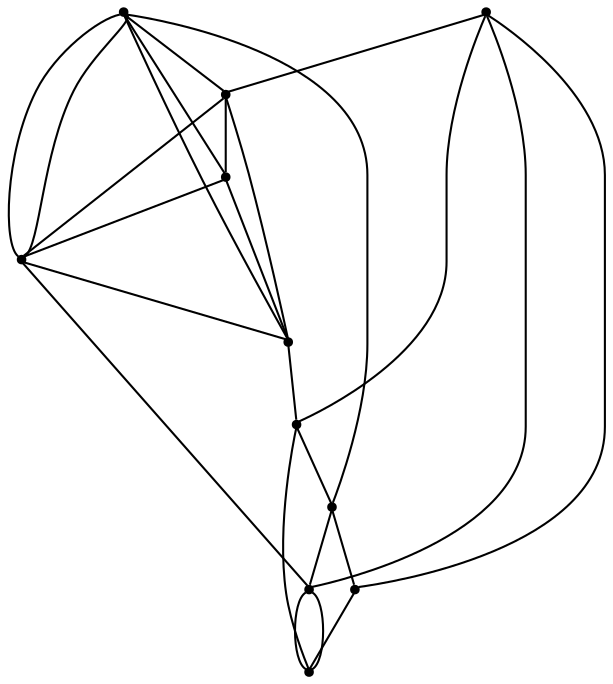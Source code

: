 graph {
  node [shape=point,comment="{\"directed\":false,\"doi\":\"10.1007/3-540-45848-4_26 \",\"figure\":\"12\"}"]

  v0 [pos="1274.4583129882812,801.4508796460705"]
  v1 [pos="1236.9583129882812,801.4508796460705"]
  v2 [pos="1424.4583129882812,801.4508796460705"]
  v3 [pos="1452.5833129882812,801.4508796460705"]
  v4 [pos="1499.4583129882812,801.4508796460705"]
  v5 [pos="1424.4583129882812,726.4508796460705"]
  v6 [pos="1386.9583129882812,745.2008796460705"]
  v7 [pos="1386.9583129882812,820.2008796460705"]
  v8 [pos="1293.2083129882812,745.2008796460705"]
  v9 [pos="1199.4583129882812,820.2008796460705"]
  v10 [pos="1236.9583129882812,726.4508796460705"]

  v0 -- v1 [id="-1",pos="1274.4583129882812,801.4508796460705 1236.9583129882812,801.4508796460705 1236.9583129882812,801.4508796460705 1236.9583129882812,801.4508796460705"]
  v9 -- v7 [id="-2",pos="1199.4583129882812,820.2008796460705 1386.9583129882812,820.2008796460705 1386.9583129882812,820.2008796460705 1386.9583129882812,820.2008796460705"]
  v7 -- v4 [id="-3",pos="1386.9583129882812,820.2008796460705 1536.9333902994792,820.1467109448986 1536.9333902994792,820.1467109448986 1536.9333902994792,820.1467109448986 1536.9333902994792,745.1467109448986 1536.9333902994792,745.1467109448986 1536.9333902994792,745.1467109448986 1574.4333902994792,726.3967109448986 1574.4333902994792,726.3967109448986 1574.4333902994792,726.3967109448986 1574.4333902994792,801.3967109448986 1574.4333902994792,801.3967109448986 1574.4333902994792,801.3967109448986 1499.4583129882812,801.4508796460705 1499.4583129882812,801.4508796460705 1499.4583129882812,801.4508796460705"]
  v8 -- v9 [id="-4",pos="1293.2083129882812,745.2008796460705 1199.4333902994792,745.1467109448986 1199.4333902994792,745.1467109448986 1199.4333902994792,745.1467109448986 1199.4583129882812,820.2008796460705 1199.4583129882812,820.2008796460705 1199.4583129882812,820.2008796460705"]
  v1 -- v10 [id="-6",pos="1236.9583129882812,801.4508796460705 1236.9583129882812,726.4508796460705 1236.9583129882812,726.4508796460705 1236.9583129882812,726.4508796460705"]
  v1 -- v9 [id="-8",pos="1236.9583129882812,801.4508796460705 1199.4583129882812,820.2008796460705 1199.4583129882812,820.2008796460705 1199.4583129882812,820.2008796460705"]
  v10 -- v5 [id="-9",pos="1236.9583129882812,726.4508796460705 1424.4583129882812,726.4508796460705 1424.4583129882812,726.4508796460705 1424.4583129882812,726.4508796460705"]
  v0 -- v10 [id="-12",pos="1274.4583129882812,801.4508796460705 1236.9583129882812,726.4508796460705 1236.9583129882812,726.4508796460705 1236.9583129882812,726.4508796460705"]
  v0 -- v9 [id="-13",pos="1274.4583129882812,801.4508796460705 1199.4583129882812,820.2008796460705 1199.4583129882812,820.2008796460705 1199.4583129882812,820.2008796460705"]
  v8 -- v10 [id="-14",pos="1293.2083129882812,745.2008796460705 1236.9583129882812,726.4508796460705 1236.9583129882812,726.4508796460705 1236.9583129882812,726.4508796460705"]
  v8 -- v9 [id="-15",pos="1293.2083129882812,745.2008796460705 1199.4583129882812,820.2008796460705 1199.4583129882812,820.2008796460705 1199.4583129882812,820.2008796460705"]
  v8 -- v0 [id="-16",pos="1293.2083129882812,745.2008796460705 1274.4583129882812,801.4508796460705 1274.4583129882812,801.4508796460705 1274.4583129882812,801.4508796460705"]
  v8 -- v1 [id="-17",pos="1293.2083129882812,745.2008796460705 1236.9583129882812,801.4508796460705 1236.9583129882812,801.4508796460705 1236.9583129882812,801.4508796460705"]
  v7 -- v4 [id="-18",pos="1386.9583129882812,820.2008796460705 1499.4583129882812,801.4508796460705 1499.4583129882812,801.4508796460705 1499.4583129882812,801.4508796460705"]
  v6 -- v7 [id="-19",pos="1386.9583129882812,745.2008796460705 1386.9583129882812,820.2008796460705 1386.9583129882812,820.2008796460705 1386.9583129882812,820.2008796460705"]
  v6 -- v3 [id="-20",pos="1386.9583129882812,745.2008796460705 1452.5833129882812,801.4508796460705 1452.5833129882812,801.4508796460705 1452.5833129882812,801.4508796460705"]
  v2 -- v7 [id="-21",pos="1424.4583129882812,801.4508796460705 1386.9583129882812,820.2008796460705 1386.9583129882812,820.2008796460705 1386.9583129882812,820.2008796460705"]
  v2 -- v5 [id="-22",pos="1424.4583129882812,801.4508796460705 1424.4583129882812,726.4508796460705 1424.4583129882812,726.4508796460705 1424.4583129882812,726.4508796460705"]
  v2 -- v3 [id="-23",pos="1424.4583129882812,801.4508796460705 1452.5833129882812,801.4508796460705 1452.5833129882812,801.4508796460705 1452.5833129882812,801.4508796460705"]
  v3 -- v4 [id="-24",pos="1452.5833129882812,801.4508796460705 1499.4583129882812,801.4508796460705 1499.4583129882812,801.4508796460705 1499.4583129882812,801.4508796460705"]
  v5 -- v4 [id="-25",pos="1424.4583129882812,726.4508796460705 1499.4583129882812,801.4508796460705 1499.4583129882812,801.4508796460705 1499.4583129882812,801.4508796460705"]
  v5 -- v6 [id="-26",pos="1424.4583129882812,726.4508796460705 1386.9583129882812,745.2008796460705 1386.9583129882812,745.2008796460705 1386.9583129882812,745.2008796460705"]
  v9 -- v10 [id="-29",pos="1199.4583129882812,820.2008796460705 1236.9583129882812,726.4508796460705 1236.9583129882812,726.4508796460705 1236.9583129882812,726.4508796460705"]
  v8 -- v6 [id="-30",pos="1293.2083129882812,745.2008796460705 1386.9583129882812,745.2008796460705 1386.9583129882812,745.2008796460705 1386.9583129882812,745.2008796460705"]
  v2 -- v0 [id="-33",pos="1424.4583129882812,801.4508796460705 1274.4583129882812,801.4508796460705 1274.4583129882812,801.4508796460705 1274.4583129882812,801.4508796460705"]
}